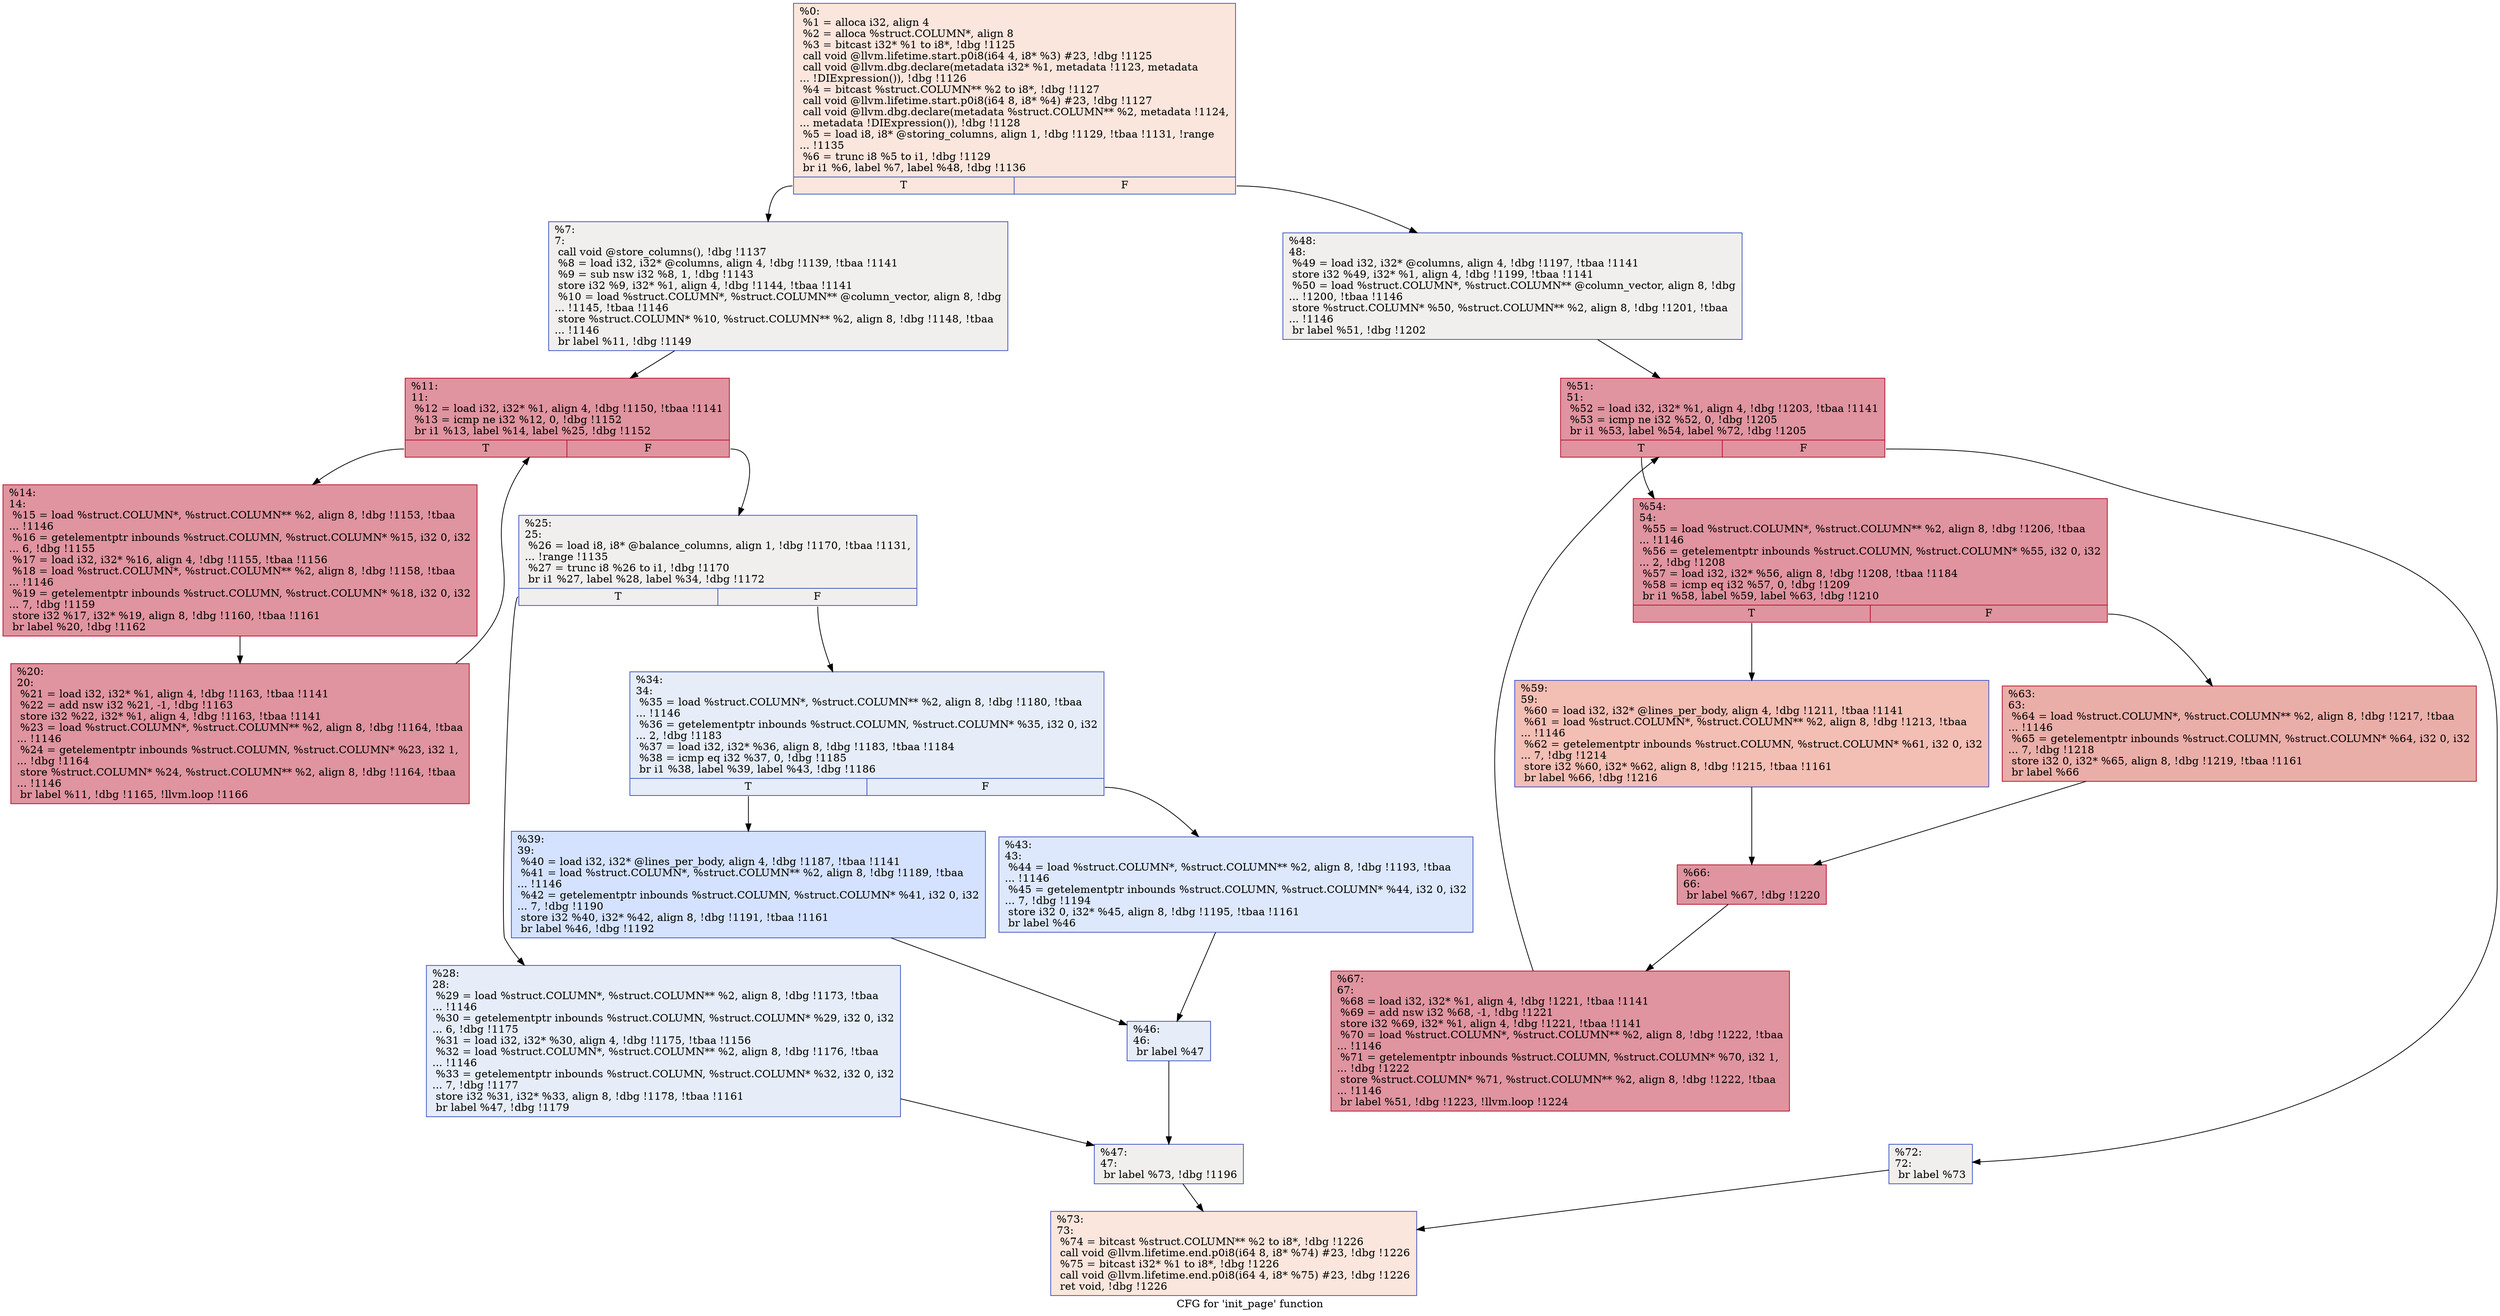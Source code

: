 digraph "CFG for 'init_page' function" {
	label="CFG for 'init_page' function";

	Node0x163b580 [shape=record,color="#3d50c3ff", style=filled, fillcolor="#f3c7b170",label="{%0:\l  %1 = alloca i32, align 4\l  %2 = alloca %struct.COLUMN*, align 8\l  %3 = bitcast i32* %1 to i8*, !dbg !1125\l  call void @llvm.lifetime.start.p0i8(i64 4, i8* %3) #23, !dbg !1125\l  call void @llvm.dbg.declare(metadata i32* %1, metadata !1123, metadata\l... !DIExpression()), !dbg !1126\l  %4 = bitcast %struct.COLUMN** %2 to i8*, !dbg !1127\l  call void @llvm.lifetime.start.p0i8(i64 8, i8* %4) #23, !dbg !1127\l  call void @llvm.dbg.declare(metadata %struct.COLUMN** %2, metadata !1124,\l... metadata !DIExpression()), !dbg !1128\l  %5 = load i8, i8* @storing_columns, align 1, !dbg !1129, !tbaa !1131, !range\l... !1135\l  %6 = trunc i8 %5 to i1, !dbg !1129\l  br i1 %6, label %7, label %48, !dbg !1136\l|{<s0>T|<s1>F}}"];
	Node0x163b580:s0 -> Node0x15f64d0;
	Node0x163b580:s1 -> Node0x15f6840;
	Node0x15f64d0 [shape=record,color="#3d50c3ff", style=filled, fillcolor="#e0dbd870",label="{%7:\l7:                                                \l  call void @store_columns(), !dbg !1137\l  %8 = load i32, i32* @columns, align 4, !dbg !1139, !tbaa !1141\l  %9 = sub nsw i32 %8, 1, !dbg !1143\l  store i32 %9, i32* %1, align 4, !dbg !1144, !tbaa !1141\l  %10 = load %struct.COLUMN*, %struct.COLUMN** @column_vector, align 8, !dbg\l... !1145, !tbaa !1146\l  store %struct.COLUMN* %10, %struct.COLUMN** %2, align 8, !dbg !1148, !tbaa\l... !1146\l  br label %11, !dbg !1149\l}"];
	Node0x15f64d0 -> Node0x15f6520;
	Node0x15f6520 [shape=record,color="#b70d28ff", style=filled, fillcolor="#b70d2870",label="{%11:\l11:                                               \l  %12 = load i32, i32* %1, align 4, !dbg !1150, !tbaa !1141\l  %13 = icmp ne i32 %12, 0, !dbg !1152\l  br i1 %13, label %14, label %25, !dbg !1152\l|{<s0>T|<s1>F}}"];
	Node0x15f6520:s0 -> Node0x15f6570;
	Node0x15f6520:s1 -> Node0x15f6610;
	Node0x15f6570 [shape=record,color="#b70d28ff", style=filled, fillcolor="#b70d2870",label="{%14:\l14:                                               \l  %15 = load %struct.COLUMN*, %struct.COLUMN** %2, align 8, !dbg !1153, !tbaa\l... !1146\l  %16 = getelementptr inbounds %struct.COLUMN, %struct.COLUMN* %15, i32 0, i32\l... 6, !dbg !1155\l  %17 = load i32, i32* %16, align 4, !dbg !1155, !tbaa !1156\l  %18 = load %struct.COLUMN*, %struct.COLUMN** %2, align 8, !dbg !1158, !tbaa\l... !1146\l  %19 = getelementptr inbounds %struct.COLUMN, %struct.COLUMN* %18, i32 0, i32\l... 7, !dbg !1159\l  store i32 %17, i32* %19, align 8, !dbg !1160, !tbaa !1161\l  br label %20, !dbg !1162\l}"];
	Node0x15f6570 -> Node0x15f65c0;
	Node0x15f65c0 [shape=record,color="#b70d28ff", style=filled, fillcolor="#b70d2870",label="{%20:\l20:                                               \l  %21 = load i32, i32* %1, align 4, !dbg !1163, !tbaa !1141\l  %22 = add nsw i32 %21, -1, !dbg !1163\l  store i32 %22, i32* %1, align 4, !dbg !1163, !tbaa !1141\l  %23 = load %struct.COLUMN*, %struct.COLUMN** %2, align 8, !dbg !1164, !tbaa\l... !1146\l  %24 = getelementptr inbounds %struct.COLUMN, %struct.COLUMN* %23, i32 1,\l... !dbg !1164\l  store %struct.COLUMN* %24, %struct.COLUMN** %2, align 8, !dbg !1164, !tbaa\l... !1146\l  br label %11, !dbg !1165, !llvm.loop !1166\l}"];
	Node0x15f65c0 -> Node0x15f6520;
	Node0x15f6610 [shape=record,color="#3d50c3ff", style=filled, fillcolor="#e0dbd870",label="{%25:\l25:                                               \l  %26 = load i8, i8* @balance_columns, align 1, !dbg !1170, !tbaa !1131,\l... !range !1135\l  %27 = trunc i8 %26 to i1, !dbg !1170\l  br i1 %27, label %28, label %34, !dbg !1172\l|{<s0>T|<s1>F}}"];
	Node0x15f6610:s0 -> Node0x15f6660;
	Node0x15f6610:s1 -> Node0x15f66b0;
	Node0x15f6660 [shape=record,color="#3d50c3ff", style=filled, fillcolor="#c7d7f070",label="{%28:\l28:                                               \l  %29 = load %struct.COLUMN*, %struct.COLUMN** %2, align 8, !dbg !1173, !tbaa\l... !1146\l  %30 = getelementptr inbounds %struct.COLUMN, %struct.COLUMN* %29, i32 0, i32\l... 6, !dbg !1175\l  %31 = load i32, i32* %30, align 4, !dbg !1175, !tbaa !1156\l  %32 = load %struct.COLUMN*, %struct.COLUMN** %2, align 8, !dbg !1176, !tbaa\l... !1146\l  %33 = getelementptr inbounds %struct.COLUMN, %struct.COLUMN* %32, i32 0, i32\l... 7, !dbg !1177\l  store i32 %31, i32* %33, align 8, !dbg !1178, !tbaa !1161\l  br label %47, !dbg !1179\l}"];
	Node0x15f6660 -> Node0x15f67f0;
	Node0x15f66b0 [shape=record,color="#3d50c3ff", style=filled, fillcolor="#c7d7f070",label="{%34:\l34:                                               \l  %35 = load %struct.COLUMN*, %struct.COLUMN** %2, align 8, !dbg !1180, !tbaa\l... !1146\l  %36 = getelementptr inbounds %struct.COLUMN, %struct.COLUMN* %35, i32 0, i32\l... 2, !dbg !1183\l  %37 = load i32, i32* %36, align 8, !dbg !1183, !tbaa !1184\l  %38 = icmp eq i32 %37, 0, !dbg !1185\l  br i1 %38, label %39, label %43, !dbg !1186\l|{<s0>T|<s1>F}}"];
	Node0x15f66b0:s0 -> Node0x15f6700;
	Node0x15f66b0:s1 -> Node0x15f6750;
	Node0x15f6700 [shape=record,color="#3d50c3ff", style=filled, fillcolor="#9ebeff70",label="{%39:\l39:                                               \l  %40 = load i32, i32* @lines_per_body, align 4, !dbg !1187, !tbaa !1141\l  %41 = load %struct.COLUMN*, %struct.COLUMN** %2, align 8, !dbg !1189, !tbaa\l... !1146\l  %42 = getelementptr inbounds %struct.COLUMN, %struct.COLUMN* %41, i32 0, i32\l... 7, !dbg !1190\l  store i32 %40, i32* %42, align 8, !dbg !1191, !tbaa !1161\l  br label %46, !dbg !1192\l}"];
	Node0x15f6700 -> Node0x15f67a0;
	Node0x15f6750 [shape=record,color="#3d50c3ff", style=filled, fillcolor="#b2ccfb70",label="{%43:\l43:                                               \l  %44 = load %struct.COLUMN*, %struct.COLUMN** %2, align 8, !dbg !1193, !tbaa\l... !1146\l  %45 = getelementptr inbounds %struct.COLUMN, %struct.COLUMN* %44, i32 0, i32\l... 7, !dbg !1194\l  store i32 0, i32* %45, align 8, !dbg !1195, !tbaa !1161\l  br label %46\l}"];
	Node0x15f6750 -> Node0x15f67a0;
	Node0x15f67a0 [shape=record,color="#3d50c3ff", style=filled, fillcolor="#c7d7f070",label="{%46:\l46:                                               \l  br label %47\l}"];
	Node0x15f67a0 -> Node0x15f67f0;
	Node0x15f67f0 [shape=record,color="#3d50c3ff", style=filled, fillcolor="#e0dbd870",label="{%47:\l47:                                               \l  br label %73, !dbg !1196\l}"];
	Node0x15f67f0 -> Node0x15f6ac0;
	Node0x15f6840 [shape=record,color="#3d50c3ff", style=filled, fillcolor="#e0dbd870",label="{%48:\l48:                                               \l  %49 = load i32, i32* @columns, align 4, !dbg !1197, !tbaa !1141\l  store i32 %49, i32* %1, align 4, !dbg !1199, !tbaa !1141\l  %50 = load %struct.COLUMN*, %struct.COLUMN** @column_vector, align 8, !dbg\l... !1200, !tbaa !1146\l  store %struct.COLUMN* %50, %struct.COLUMN** %2, align 8, !dbg !1201, !tbaa\l... !1146\l  br label %51, !dbg !1202\l}"];
	Node0x15f6840 -> Node0x15f6890;
	Node0x15f6890 [shape=record,color="#b70d28ff", style=filled, fillcolor="#b70d2870",label="{%51:\l51:                                               \l  %52 = load i32, i32* %1, align 4, !dbg !1203, !tbaa !1141\l  %53 = icmp ne i32 %52, 0, !dbg !1205\l  br i1 %53, label %54, label %72, !dbg !1205\l|{<s0>T|<s1>F}}"];
	Node0x15f6890:s0 -> Node0x15f68e0;
	Node0x15f6890:s1 -> Node0x15f6a70;
	Node0x15f68e0 [shape=record,color="#b70d28ff", style=filled, fillcolor="#b70d2870",label="{%54:\l54:                                               \l  %55 = load %struct.COLUMN*, %struct.COLUMN** %2, align 8, !dbg !1206, !tbaa\l... !1146\l  %56 = getelementptr inbounds %struct.COLUMN, %struct.COLUMN* %55, i32 0, i32\l... 2, !dbg !1208\l  %57 = load i32, i32* %56, align 8, !dbg !1208, !tbaa !1184\l  %58 = icmp eq i32 %57, 0, !dbg !1209\l  br i1 %58, label %59, label %63, !dbg !1210\l|{<s0>T|<s1>F}}"];
	Node0x15f68e0:s0 -> Node0x15f6930;
	Node0x15f68e0:s1 -> Node0x15f6980;
	Node0x15f6930 [shape=record,color="#3d50c3ff", style=filled, fillcolor="#e36c5570",label="{%59:\l59:                                               \l  %60 = load i32, i32* @lines_per_body, align 4, !dbg !1211, !tbaa !1141\l  %61 = load %struct.COLUMN*, %struct.COLUMN** %2, align 8, !dbg !1213, !tbaa\l... !1146\l  %62 = getelementptr inbounds %struct.COLUMN, %struct.COLUMN* %61, i32 0, i32\l... 7, !dbg !1214\l  store i32 %60, i32* %62, align 8, !dbg !1215, !tbaa !1161\l  br label %66, !dbg !1216\l}"];
	Node0x15f6930 -> Node0x15f69d0;
	Node0x15f6980 [shape=record,color="#b70d28ff", style=filled, fillcolor="#d0473d70",label="{%63:\l63:                                               \l  %64 = load %struct.COLUMN*, %struct.COLUMN** %2, align 8, !dbg !1217, !tbaa\l... !1146\l  %65 = getelementptr inbounds %struct.COLUMN, %struct.COLUMN* %64, i32 0, i32\l... 7, !dbg !1218\l  store i32 0, i32* %65, align 8, !dbg !1219, !tbaa !1161\l  br label %66\l}"];
	Node0x15f6980 -> Node0x15f69d0;
	Node0x15f69d0 [shape=record,color="#b70d28ff", style=filled, fillcolor="#b70d2870",label="{%66:\l66:                                               \l  br label %67, !dbg !1220\l}"];
	Node0x15f69d0 -> Node0x15f6a20;
	Node0x15f6a20 [shape=record,color="#b70d28ff", style=filled, fillcolor="#b70d2870",label="{%67:\l67:                                               \l  %68 = load i32, i32* %1, align 4, !dbg !1221, !tbaa !1141\l  %69 = add nsw i32 %68, -1, !dbg !1221\l  store i32 %69, i32* %1, align 4, !dbg !1221, !tbaa !1141\l  %70 = load %struct.COLUMN*, %struct.COLUMN** %2, align 8, !dbg !1222, !tbaa\l... !1146\l  %71 = getelementptr inbounds %struct.COLUMN, %struct.COLUMN* %70, i32 1,\l... !dbg !1222\l  store %struct.COLUMN* %71, %struct.COLUMN** %2, align 8, !dbg !1222, !tbaa\l... !1146\l  br label %51, !dbg !1223, !llvm.loop !1224\l}"];
	Node0x15f6a20 -> Node0x15f6890;
	Node0x15f6a70 [shape=record,color="#3d50c3ff", style=filled, fillcolor="#e0dbd870",label="{%72:\l72:                                               \l  br label %73\l}"];
	Node0x15f6a70 -> Node0x15f6ac0;
	Node0x15f6ac0 [shape=record,color="#3d50c3ff", style=filled, fillcolor="#f3c7b170",label="{%73:\l73:                                               \l  %74 = bitcast %struct.COLUMN** %2 to i8*, !dbg !1226\l  call void @llvm.lifetime.end.p0i8(i64 8, i8* %74) #23, !dbg !1226\l  %75 = bitcast i32* %1 to i8*, !dbg !1226\l  call void @llvm.lifetime.end.p0i8(i64 4, i8* %75) #23, !dbg !1226\l  ret void, !dbg !1226\l}"];
}
